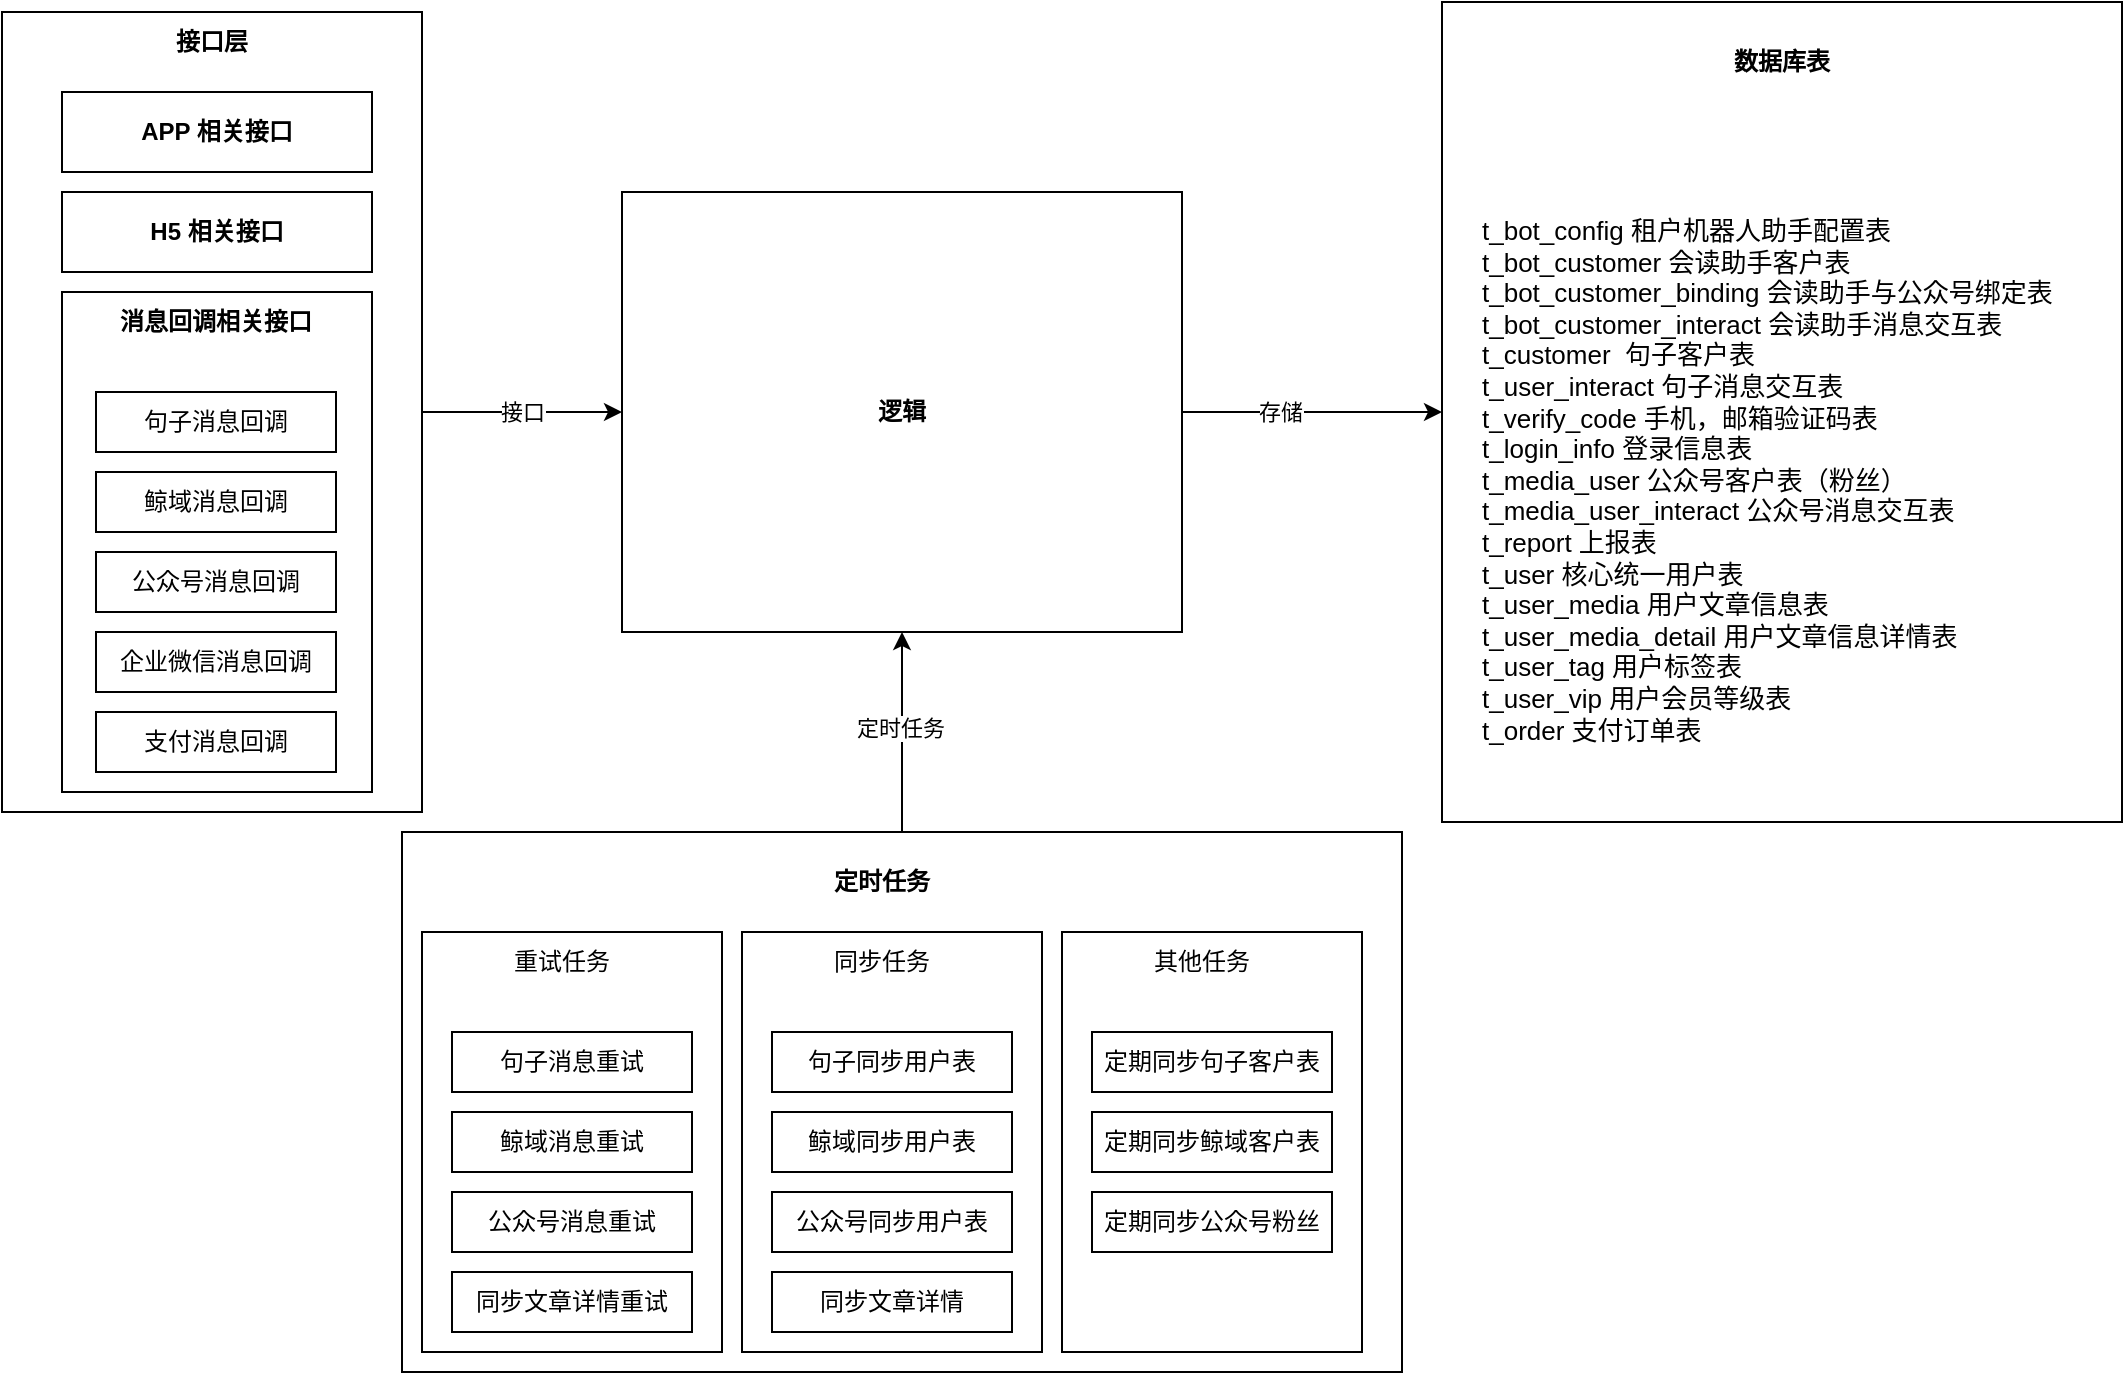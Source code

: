 <mxfile version="21.3.7" type="github">
  <diagram name="第 1 页" id="qILngWPg5egS9xk_PMey">
    <mxGraphModel dx="2069" dy="1997" grid="1" gridSize="10" guides="1" tooltips="1" connect="1" arrows="1" fold="1" page="1" pageScale="1" pageWidth="827" pageHeight="1169" math="0" shadow="0">
      <root>
        <mxCell id="0" />
        <mxCell id="1" parent="0" />
        <mxCell id="1QAKIGve34cdBMiaPZUU-39" value="接口" style="edgeStyle=orthogonalEdgeStyle;rounded=0;orthogonalLoop=1;jettySize=auto;html=1;exitX=1;exitY=0.5;exitDx=0;exitDy=0;" edge="1" parent="1" source="1QAKIGve34cdBMiaPZUU-37" target="1QAKIGve34cdBMiaPZUU-28">
          <mxGeometry relative="1" as="geometry" />
        </mxCell>
        <mxCell id="1QAKIGve34cdBMiaPZUU-37" value="" style="rounded=0;whiteSpace=wrap;html=1;" vertex="1" parent="1">
          <mxGeometry x="-10" y="-150" width="210" height="400" as="geometry" />
        </mxCell>
        <mxCell id="1QAKIGve34cdBMiaPZUU-34" value="" style="rounded=0;whiteSpace=wrap;html=1;" vertex="1" parent="1">
          <mxGeometry x="710" y="-155" width="340" height="410" as="geometry" />
        </mxCell>
        <mxCell id="1QAKIGve34cdBMiaPZUU-36" style="edgeStyle=orthogonalEdgeStyle;rounded=0;orthogonalLoop=1;jettySize=auto;html=1;exitX=0.5;exitY=0;exitDx=0;exitDy=0;entryX=0.5;entryY=1;entryDx=0;entryDy=0;" edge="1" parent="1" source="1QAKIGve34cdBMiaPZUU-1" target="1QAKIGve34cdBMiaPZUU-28">
          <mxGeometry relative="1" as="geometry" />
        </mxCell>
        <mxCell id="1QAKIGve34cdBMiaPZUU-42" value="定时任务" style="edgeLabel;html=1;align=center;verticalAlign=middle;resizable=0;points=[];" vertex="1" connectable="0" parent="1QAKIGve34cdBMiaPZUU-36">
          <mxGeometry x="0.04" y="1" relative="1" as="geometry">
            <mxPoint as="offset" />
          </mxGeometry>
        </mxCell>
        <mxCell id="1QAKIGve34cdBMiaPZUU-1" value="" style="rounded=0;whiteSpace=wrap;html=1;" vertex="1" parent="1">
          <mxGeometry x="190" y="260" width="500" height="270" as="geometry" />
        </mxCell>
        <mxCell id="1QAKIGve34cdBMiaPZUU-2" value="" style="rounded=0;whiteSpace=wrap;html=1;" vertex="1" parent="1">
          <mxGeometry x="200" y="310" width="150" height="210" as="geometry" />
        </mxCell>
        <mxCell id="1QAKIGve34cdBMiaPZUU-3" value="&lt;b&gt;H5 相关接口&lt;/b&gt;" style="rounded=0;whiteSpace=wrap;html=1;" vertex="1" parent="1">
          <mxGeometry x="20" y="-60" width="155" height="40" as="geometry" />
        </mxCell>
        <mxCell id="1QAKIGve34cdBMiaPZUU-4" value="句子消息重试" style="rounded=0;whiteSpace=wrap;html=1;" vertex="1" parent="1">
          <mxGeometry x="215" y="360" width="120" height="30" as="geometry" />
        </mxCell>
        <mxCell id="1QAKIGve34cdBMiaPZUU-5" value="鲸域消息重试" style="rounded=0;whiteSpace=wrap;html=1;" vertex="1" parent="1">
          <mxGeometry x="215" y="400" width="120" height="30" as="geometry" />
        </mxCell>
        <mxCell id="1QAKIGve34cdBMiaPZUU-6" value="公众号消息重试" style="rounded=0;whiteSpace=wrap;html=1;" vertex="1" parent="1">
          <mxGeometry x="215" y="440" width="120" height="30" as="geometry" />
        </mxCell>
        <mxCell id="1QAKIGve34cdBMiaPZUU-7" value="重试任务" style="text;html=1;strokeColor=none;fillColor=none;align=center;verticalAlign=middle;whiteSpace=wrap;rounded=0;" vertex="1" parent="1">
          <mxGeometry x="240" y="310" width="60" height="30" as="geometry" />
        </mxCell>
        <mxCell id="1QAKIGve34cdBMiaPZUU-8" value="" style="rounded=0;whiteSpace=wrap;html=1;" vertex="1" parent="1">
          <mxGeometry x="360" y="310" width="150" height="210" as="geometry" />
        </mxCell>
        <mxCell id="1QAKIGve34cdBMiaPZUU-9" value="句子同步用户表" style="rounded=0;whiteSpace=wrap;html=1;" vertex="1" parent="1">
          <mxGeometry x="375" y="360" width="120" height="30" as="geometry" />
        </mxCell>
        <mxCell id="1QAKIGve34cdBMiaPZUU-10" value="鲸域同步用户表" style="rounded=0;whiteSpace=wrap;html=1;" vertex="1" parent="1">
          <mxGeometry x="375" y="400" width="120" height="30" as="geometry" />
        </mxCell>
        <mxCell id="1QAKIGve34cdBMiaPZUU-11" value="公众号同步用户表" style="rounded=0;whiteSpace=wrap;html=1;" vertex="1" parent="1">
          <mxGeometry x="375" y="440" width="120" height="30" as="geometry" />
        </mxCell>
        <mxCell id="1QAKIGve34cdBMiaPZUU-12" value="同步任务" style="text;html=1;strokeColor=none;fillColor=none;align=center;verticalAlign=middle;whiteSpace=wrap;rounded=0;" vertex="1" parent="1">
          <mxGeometry x="400" y="310" width="60" height="30" as="geometry" />
        </mxCell>
        <mxCell id="1QAKIGve34cdBMiaPZUU-13" value="" style="rounded=0;whiteSpace=wrap;html=1;" vertex="1" parent="1">
          <mxGeometry x="520" y="310" width="150" height="210" as="geometry" />
        </mxCell>
        <mxCell id="1QAKIGve34cdBMiaPZUU-14" value="同步文章详情" style="rounded=0;whiteSpace=wrap;html=1;" vertex="1" parent="1">
          <mxGeometry x="375" y="480" width="120" height="30" as="geometry" />
        </mxCell>
        <mxCell id="1QAKIGve34cdBMiaPZUU-15" value="定期同步句子客户表" style="rounded=0;whiteSpace=wrap;html=1;" vertex="1" parent="1">
          <mxGeometry x="535" y="360" width="120" height="30" as="geometry" />
        </mxCell>
        <mxCell id="1QAKIGve34cdBMiaPZUU-16" value="定期同步公众号粉丝" style="rounded=0;whiteSpace=wrap;html=1;" vertex="1" parent="1">
          <mxGeometry x="535" y="440" width="120" height="30" as="geometry" />
        </mxCell>
        <mxCell id="1QAKIGve34cdBMiaPZUU-17" value="其他任务" style="text;html=1;strokeColor=none;fillColor=none;align=center;verticalAlign=middle;whiteSpace=wrap;rounded=0;" vertex="1" parent="1">
          <mxGeometry x="560" y="310" width="60" height="30" as="geometry" />
        </mxCell>
        <mxCell id="1QAKIGve34cdBMiaPZUU-18" value="同步文章详情重试" style="rounded=0;whiteSpace=wrap;html=1;" vertex="1" parent="1">
          <mxGeometry x="215" y="480" width="120" height="30" as="geometry" />
        </mxCell>
        <mxCell id="1QAKIGve34cdBMiaPZUU-19" value="定期同步鲸域客户表" style="rounded=0;whiteSpace=wrap;html=1;" vertex="1" parent="1">
          <mxGeometry x="535" y="400" width="120" height="30" as="geometry" />
        </mxCell>
        <mxCell id="1QAKIGve34cdBMiaPZUU-20" value="" style="rounded=0;whiteSpace=wrap;html=1;" vertex="1" parent="1">
          <mxGeometry x="20" y="-10" width="155" height="250" as="geometry" />
        </mxCell>
        <mxCell id="1QAKIGve34cdBMiaPZUU-21" value="句子消息回调" style="rounded=0;whiteSpace=wrap;html=1;" vertex="1" parent="1">
          <mxGeometry x="37" y="40" width="120" height="30" as="geometry" />
        </mxCell>
        <mxCell id="1QAKIGve34cdBMiaPZUU-22" value="鲸域消息回调" style="rounded=0;whiteSpace=wrap;html=1;" vertex="1" parent="1">
          <mxGeometry x="37" y="80" width="120" height="30" as="geometry" />
        </mxCell>
        <mxCell id="1QAKIGve34cdBMiaPZUU-23" value="公众号消息回调" style="rounded=0;whiteSpace=wrap;html=1;" vertex="1" parent="1">
          <mxGeometry x="37" y="120" width="120" height="30" as="geometry" />
        </mxCell>
        <mxCell id="1QAKIGve34cdBMiaPZUU-24" value="消息回调相关接口" style="text;html=1;strokeColor=none;fillColor=none;align=center;verticalAlign=middle;whiteSpace=wrap;rounded=0;fontStyle=1" vertex="1" parent="1">
          <mxGeometry x="43.25" y="-10" width="107.5" height="30" as="geometry" />
        </mxCell>
        <mxCell id="1QAKIGve34cdBMiaPZUU-25" value="企业微信消息回调" style="rounded=0;whiteSpace=wrap;html=1;" vertex="1" parent="1">
          <mxGeometry x="37" y="160" width="120" height="30" as="geometry" />
        </mxCell>
        <mxCell id="1QAKIGve34cdBMiaPZUU-26" value="支付消息回调" style="rounded=0;whiteSpace=wrap;html=1;" vertex="1" parent="1">
          <mxGeometry x="37" y="200" width="120" height="30" as="geometry" />
        </mxCell>
        <mxCell id="1QAKIGve34cdBMiaPZUU-27" value="&lt;b&gt;APP 相关接口&lt;/b&gt;" style="rounded=0;whiteSpace=wrap;html=1;" vertex="1" parent="1">
          <mxGeometry x="20" y="-110" width="155" height="40" as="geometry" />
        </mxCell>
        <mxCell id="1QAKIGve34cdBMiaPZUU-40" style="edgeStyle=orthogonalEdgeStyle;rounded=0;orthogonalLoop=1;jettySize=auto;html=1;exitX=1;exitY=0.5;exitDx=0;exitDy=0;entryX=0;entryY=0.5;entryDx=0;entryDy=0;" edge="1" parent="1" source="1QAKIGve34cdBMiaPZUU-28" target="1QAKIGve34cdBMiaPZUU-34">
          <mxGeometry relative="1" as="geometry" />
        </mxCell>
        <mxCell id="1QAKIGve34cdBMiaPZUU-41" value="存储" style="edgeLabel;html=1;align=center;verticalAlign=middle;resizable=0;points=[];" vertex="1" connectable="0" parent="1QAKIGve34cdBMiaPZUU-40">
          <mxGeometry x="-0.246" relative="1" as="geometry">
            <mxPoint as="offset" />
          </mxGeometry>
        </mxCell>
        <mxCell id="1QAKIGve34cdBMiaPZUU-28" value="" style="rounded=0;whiteSpace=wrap;html=1;" vertex="1" parent="1">
          <mxGeometry x="300" y="-60" width="280" height="220" as="geometry" />
        </mxCell>
        <mxCell id="1QAKIGve34cdBMiaPZUU-31" value="&lt;div style=&quot;font-size: 13px;&quot;&gt;t_bot_config 租户机器人助手配置表&lt;/div&gt;&lt;div style=&quot;font-size: 13px;&quot;&gt;t_bot_customer 会读助手客户表&lt;/div&gt;&lt;div style=&quot;font-size: 13px;&quot;&gt;t_bot_customer_binding 会读助手与公众号绑定表&lt;/div&gt;&lt;div style=&quot;font-size: 13px;&quot;&gt;t_bot_customer_interact 会读助手消息交互表&lt;/div&gt;&lt;div style=&quot;font-size: 13px;&quot;&gt;t_customer&amp;nbsp; 句子客户表&lt;/div&gt;&lt;div style=&quot;font-size: 13px;&quot;&gt;t_user_interact 句子消息交互表&lt;/div&gt;&lt;div style=&quot;font-size: 13px;&quot;&gt;t_verify_code 手机，邮箱验证码表&lt;/div&gt;&lt;div style=&quot;font-size: 13px;&quot;&gt;t_login_info 登录信息表&lt;/div&gt;&lt;div style=&quot;font-size: 13px;&quot;&gt;t_media_user 公众号客户表（粉丝）&lt;/div&gt;&lt;div style=&quot;font-size: 13px;&quot;&gt;t_media_user_interact 公众号消息交互表&lt;/div&gt;&lt;div style=&quot;font-size: 13px;&quot;&gt;t_report 上报表&lt;/div&gt;&lt;div style=&quot;font-size: 13px;&quot;&gt;t_user 核心统一用户表&lt;/div&gt;&lt;div style=&quot;font-size: 13px;&quot;&gt;t_user_media 用户文章信息表&lt;/div&gt;&lt;div style=&quot;font-size: 13px;&quot;&gt;t_user_media_detail 用户文章信息详情表&lt;/div&gt;&lt;div style=&quot;font-size: 13px;&quot;&gt;t_user_tag 用户标签表&lt;/div&gt;&lt;div style=&quot;font-size: 13px;&quot;&gt;t_user_vip 用户会员等级表&lt;/div&gt;&lt;div style=&quot;font-size: 13px;&quot;&gt;t_order 支付订单表&lt;/div&gt;" style="text;html=1;align=left;verticalAlign=top;resizable=0;points=[];autosize=1;strokeColor=none;fillColor=none;fontSize=13;spacingTop=5;spacingBottom=6;spacingLeft=3;" vertex="1" parent="1">
          <mxGeometry x="725" y="-60" width="310" height="290" as="geometry" />
        </mxCell>
        <mxCell id="1QAKIGve34cdBMiaPZUU-32" value="&lt;b&gt;定时任务&lt;/b&gt;" style="text;html=1;strokeColor=none;fillColor=none;align=center;verticalAlign=middle;whiteSpace=wrap;rounded=0;" vertex="1" parent="1">
          <mxGeometry x="400" y="270" width="60" height="30" as="geometry" />
        </mxCell>
        <mxCell id="1QAKIGve34cdBMiaPZUU-33" value="&lt;b&gt;逻辑&lt;/b&gt;" style="text;html=1;strokeColor=none;fillColor=none;align=center;verticalAlign=middle;whiteSpace=wrap;rounded=0;" vertex="1" parent="1">
          <mxGeometry x="410" y="35" width="60" height="30" as="geometry" />
        </mxCell>
        <mxCell id="1QAKIGve34cdBMiaPZUU-35" value="&lt;b&gt;数据库表&lt;/b&gt;" style="text;html=1;strokeColor=none;fillColor=none;align=center;verticalAlign=middle;whiteSpace=wrap;rounded=0;" vertex="1" parent="1">
          <mxGeometry x="850" y="-140" width="60" height="30" as="geometry" />
        </mxCell>
        <mxCell id="1QAKIGve34cdBMiaPZUU-38" value="&lt;b&gt;接口层&lt;/b&gt;" style="text;html=1;strokeColor=none;fillColor=none;align=center;verticalAlign=middle;whiteSpace=wrap;rounded=0;" vertex="1" parent="1">
          <mxGeometry x="65" y="-150" width="60" height="30" as="geometry" />
        </mxCell>
      </root>
    </mxGraphModel>
  </diagram>
</mxfile>
